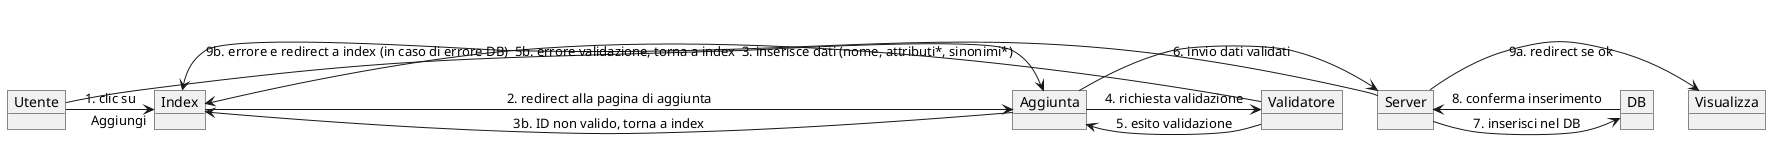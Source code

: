@startuml Aggiungi_elemento

object Utente
object Index
object Aggiunta
object Validatore
object Server
object DB
object Visualizza

Utente -> Index : 1. clic su "Aggiungi"
Index -> Aggiunta : 2. redirect alla pagina di aggiunta
Utente -> Aggiunta : 3. inserisce dati (nome, attributi*, sinonimi*)
Aggiunta -> Validatore : 4. richiesta validazione
Validatore -> Aggiunta : 5. esito validazione

Aggiunta -> Server : 6. invio dati validati
Server -> DB : 7. inserisci nel DB
DB -> Server : 8. conferma inserimento

Server -> Visualizza : 9a. redirect se ok
Server -> Index : 9b. errore e redirect a index (in caso di errore DB)
Validatore -> Index : 5b. errore validazione, torna a index
Aggiunta -> Index : 3b. ID non valido, torna a index

@enduml
